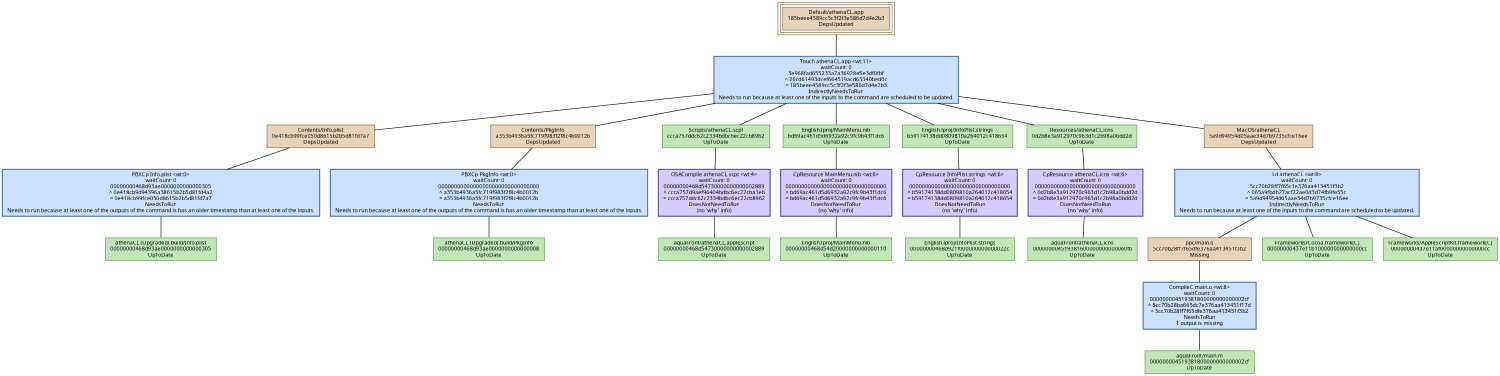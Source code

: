 digraph "athenaCL (Upgraded)" {
   size = "10.000000,8.500000";
   concentrate = false;

   node [ shape = box, style = filled, color = "0.3 0.5 0.6", fillcolor = "0.3 0.2 0.9", fontname = "Monaco", fontsize = "9" ];
   n00001 [ label = "Default/athenaCL.app\n185beee4589cc5c3f2f3e586d7d4e2b3\nDepsUpdated", color = "0.1 0.5 0.5", fillcolor = "0.1 0.2 0.9", peripheries = 3 ];
   n00002 [ label = "Contents/Info.plist\n0e418cb99fce050d8615b2b5d81fd7a7\nDepsUpdated", color = "0.1 0.5 0.5", fillcolor = "0.1 0.2 0.9" ];
   n00003 [ label = "athenaCL (Upgraded).build/Info.plist\n00000000468d93ae0000000000000305\nUpToDate" ];
   n00004 [ label = "Contents/PkgInfo\na353b4936a5fc719f983f2f8c4b0012b\nDepsUpdated", color = "0.1 0.5 0.5", fillcolor = "0.1 0.2 0.9" ];
   n00005 [ label = "athenaCL (Upgraded).build/PkgInfo\n00000000468d93ae0000000000000008\nUpToDate" ];
   n00006 [ label = "Scripts/athenaCL.scpt\nccca757ddc62c2334bdbc6ec22cb8962\nUpToDate" ];
   n00007 [ label = "aquaFront/athenaCL.applescript\n00000000468d54730000000000002889\nUpToDate" ];
   n00008 [ label = "English.lproj/MainMenu.nib\nbd69ac461d5d6932a92c9fc9b43f1dc6\nUpToDate" ];
   n00009 [ label = "English.lproj/MainMenu.nib\n00000000468d54d20000000000000110\nUpToDate" ];
   n00010 [ label = "English.lproj/InfoPlist.strings\nb59174138dd0809810a264012c418654\nUpToDate" ];
   n00011 [ label = "English.lproj/InfoPlist.strings\n00000000468d921f000000000000022c\nUpToDate" ];
   n00012 [ label = "Resources/athenaCL.icns\n0d2b8e3a912970c963d1c2b98a0bdd2d\nUpToDate" ];
   n00013 [ label = "aquaFront/athenaCL.icns\n0000000045193816000000000000e0fb\nUpToDate" ];
   n00014 [ label = "ppc/main.o\n5cc70b28ff7f65dfe376aa413451f3b2\nMissing", color = "0.1 0.5 0.5", fillcolor = "0.1 0.2 0.9" ];
   n00015 [ label = "aquaFront/main.m\n000000004519381800000000000002cf\nUpToDate" ];
   n00016 [ label = "MacOS/athenaCL\n5a9d94954d05aae34d7b9735cfce16ee\nDepsUpdated", color = "0.1 0.5 0.5", fillcolor = "0.1 0.2 0.9" ];
   n00017 [ label = "Frameworks/Cocoa.framework[C]\n00000000437e11b100000000000000cc\nUpToDate" ];
   n00018 [ label = "Frameworks/AppleScriptKit.framework[C]\n00000000437e11af00000000000000cc\nUpToDate" ];

   node [ shape = box, style = "filled,bold", color = "0.7 0.5 0.7", fillcolor = "0.7 0.2 1.0", fontname = "Monaco", fontsize = "9" ];
   c00001 [ label = "PBXCp Info.plist <wt:0>\nwaitCount: 0\n00000000468d93ae0000000000000305\n^ 0e418cb9d94396a38615b2b5d81fd4a2\n= 0e418cb99fce050d8615b2b5d81fd7a7\nNeedsToRun\nNeeds to run because at least one of the outputs of the command is has an older timestamp than at least one of the inputs.", color = "0.6 0.5 0.7", fillcolor = "0.6 0.2 1.0" ];
   c00002 [ label = "PBXCp PkgInfo <wt:0>\nwaitCount: 0\n00000000000000000000000000000000\n^ a353b4936a5fc719f983f2f8c4b0012b\n= a353b4936a5fc719f983f2f8c4b0012b\nNeedsToRun\nNeeds to run because at least one of the outputs of the command is has an older timestamp than at least one of the inputs.", color = "0.6 0.5 0.7", fillcolor = "0.6 0.2 1.0" ];
   c00003 [ label = "OSACompile athenaCL.scpt <wt:4>\nwaitCount: 0\n00000000468d54730000000000002889\n^ ccca757d9aef96404bdbc6ec22cba1eb\n= ccca757ddc62c2334bdbc6ec22cb8962\nDoesNotNeedToRun\n(no 'why' info)" ];
   c00004 [ label = "CpResource MainMenu.nib <wt:6>\nwaitCount: 0\n00000000000000000000000000000000\n^ bd69ac461d5d6932a92c9fc9b43f1dc6\n= bd69ac461d5d6932a92c9fc9b43f1dc6\nDoesNotNeedToRun\n(no 'why' info)" ];
   c00005 [ label = "CpResource InfoPlist.strings <wt:6>\nwaitCount: 0\n00000000000000000000000000000000\n^ b59174138dd0809810a264012c418654\n= b59174138dd0809810a264012c418654\nDoesNotNeedToRun\n(no 'why' info)" ];
   c00006 [ label = "CpResource athenaCL.icns <wt:6>\nwaitCount: 0\n00000000000000000000000000000000\n^ 0d2b8e3a912970c963d1c2b98a0bdd2d\n= 0d2b8e3a912970c963d1c2b98a0bdd2d\nDoesNotNeedToRun\n(no 'why' info)" ];
   c00007 [ label = "CompileC main.o <wt:8>\nwaitCount: 0\n000000004519381800000000000002cf\n^ 5cc70b28ba665dc7e376aa413451f17d\n= 5cc70b28ff7f65dfe376aa413451f3b2\nNeedsToRun\n1 output is missing", color = "0.6 0.5 0.7", fillcolor = "0.6 0.2 1.0" ];
   c00008 [ label = "Ld athenaCL <wt:8>\nwaitCount: 0\n5cc70b28ff7f65c1e376aa413451f3b2\n^ 065a9fbdb27acf22ae0d3d74fb9fe55c\n= 5a9d94954d05aae34d7b9735cfce16ee\nIndirectlyNeedsToRun\nNeeds to run because at least one of the inputs to the command are scheduled to be updated.", color = "0.6 0.5 0.7", fillcolor = "0.6 0.2 1.0" ];
   c00009 [ label = "Touch athenaCL.app <wt:11>\nwaitCount: 0\n3e968fad655233a7a36928e5e3df0fbf\n^ 26cd61493dcef664519acd63340bed0c\n= 185beee4589cc5c3f2f3e586d7d4e2b3\nIndirectlyNeedsToRun\nNeeds to run because at least one of the inputs to the command are scheduled to be updated.", color = "0.6 0.5 0.7", fillcolor = "0.6 0.2 1.0" ];

   edge [ style = solid, color = black, arrowhead = none, arrowtail = normal ];
   n00001 -> { c00009 };
   n00002 -> { c00001 };
   n00004 -> { c00002 };
   n00006 -> { c00003 };
   n00008 -> { c00004 };
   n00010 -> { c00005 };
   n00012 -> { c00006 };
   n00014 -> { c00007 };
   n00016 -> { c00008 };
   c00001 -> { n00003 };
   c00002 -> { n00005 n00005 };
   c00003 -> { n00007 };
   c00004 -> { n00009 n00009 };
   c00005 -> { n00011 n00011 };
   c00006 -> { n00013 n00013 };
   c00007 -> { n00015 };
   c00008 -> { n00014 n00017 n00018 };
   c00009 -> { n00002 n00004 n00006 n00008 n00010 n00012 n00016 };

   edge [ style = solid, color = gray60, arrowhead = none, arrowtail = normal ];
}
